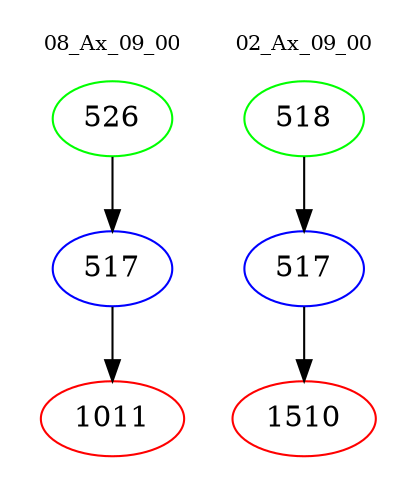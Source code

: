 digraph{
subgraph cluster_0 {
color = white
label = "08_Ax_09_00";
fontsize=10;
T0_526 [label="526", color="green"]
T0_526 -> T0_517 [color="black"]
T0_517 [label="517", color="blue"]
T0_517 -> T0_1011 [color="black"]
T0_1011 [label="1011", color="red"]
}
subgraph cluster_1 {
color = white
label = "02_Ax_09_00";
fontsize=10;
T1_518 [label="518", color="green"]
T1_518 -> T1_517 [color="black"]
T1_517 [label="517", color="blue"]
T1_517 -> T1_1510 [color="black"]
T1_1510 [label="1510", color="red"]
}
}
